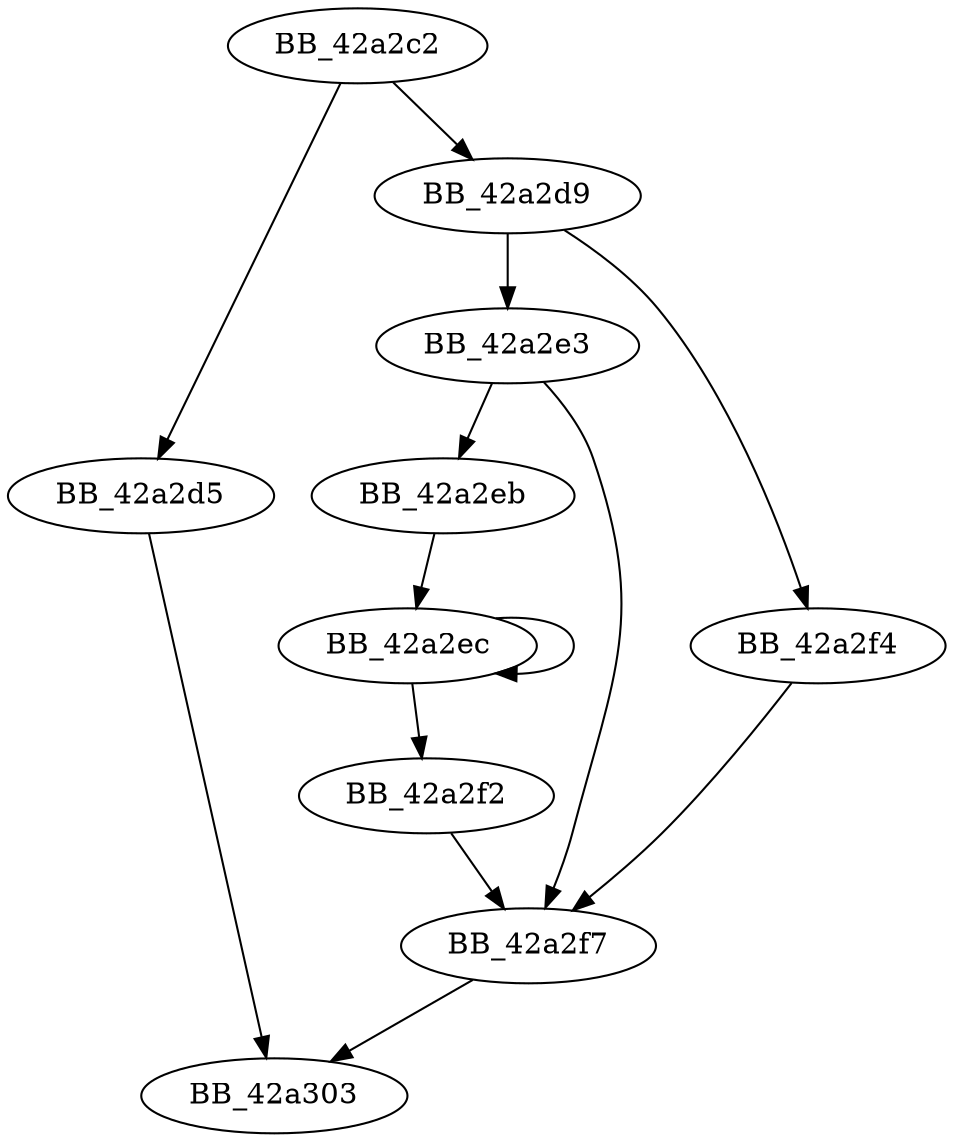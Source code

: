 DiGraph unknown_libname_26{
BB_42a2c2->BB_42a2d5
BB_42a2c2->BB_42a2d9
BB_42a2d5->BB_42a303
BB_42a2d9->BB_42a2e3
BB_42a2d9->BB_42a2f4
BB_42a2e3->BB_42a2eb
BB_42a2e3->BB_42a2f7
BB_42a2eb->BB_42a2ec
BB_42a2ec->BB_42a2ec
BB_42a2ec->BB_42a2f2
BB_42a2f2->BB_42a2f7
BB_42a2f4->BB_42a2f7
BB_42a2f7->BB_42a303
}
